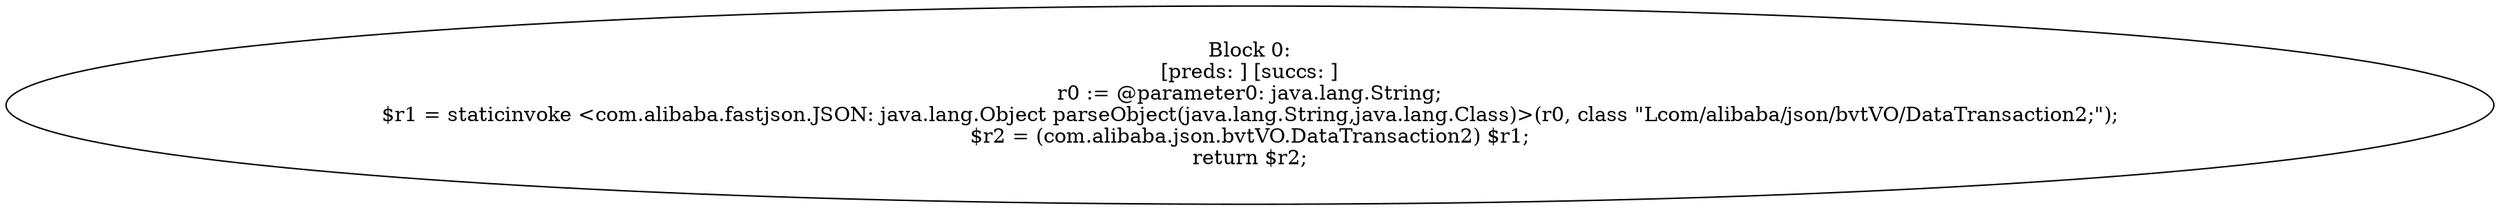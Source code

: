 digraph "unitGraph" {
    "Block 0:
[preds: ] [succs: ]
r0 := @parameter0: java.lang.String;
$r1 = staticinvoke <com.alibaba.fastjson.JSON: java.lang.Object parseObject(java.lang.String,java.lang.Class)>(r0, class \"Lcom/alibaba/json/bvtVO/DataTransaction2;\");
$r2 = (com.alibaba.json.bvtVO.DataTransaction2) $r1;
return $r2;
"
}
